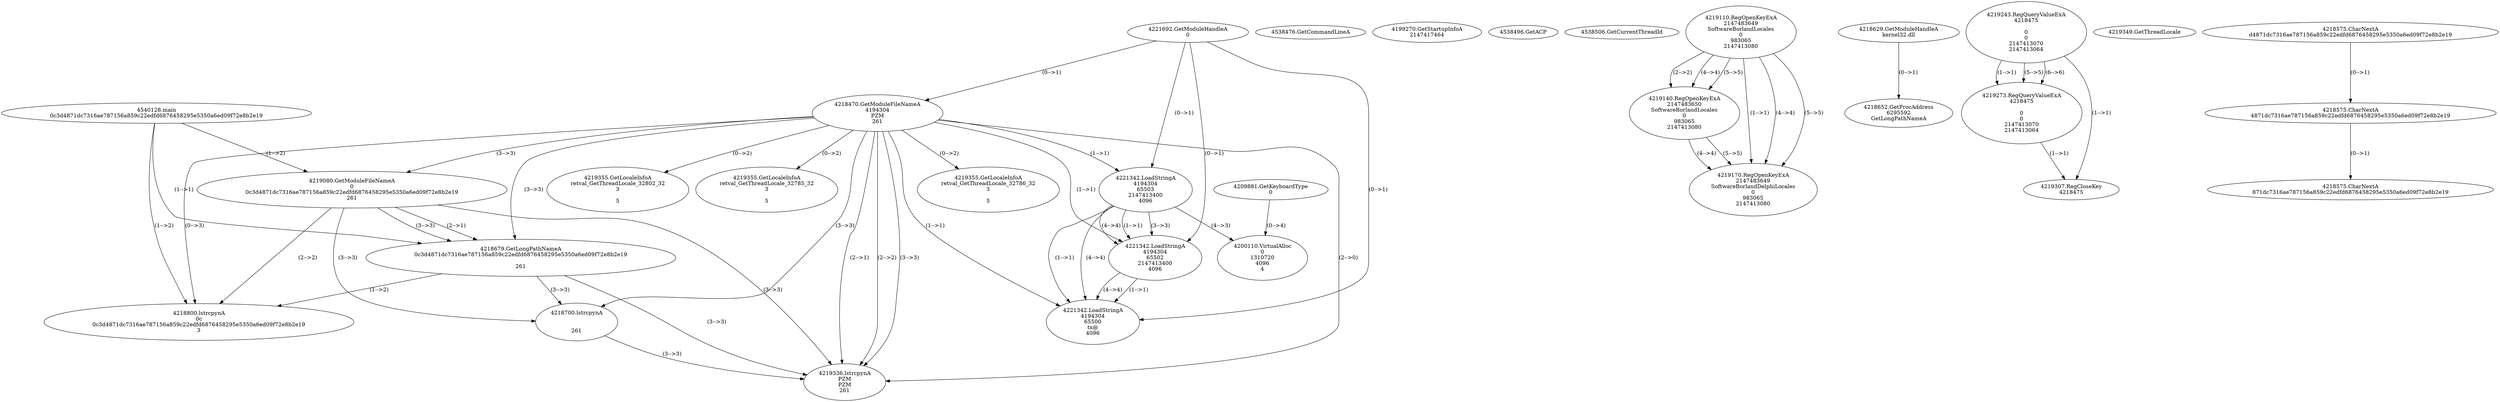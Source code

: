 // Global SCDG with merge call
digraph {
	0 [label="4540128.main
0c3d4871dc7316ae787156a859c22edfd6876458295e5350a6ed09f72e8b2e19"]
	1 [label="4221692.GetModuleHandleA
0"]
	2 [label="4209881.GetKeyboardType
0"]
	3 [label="4538476.GetCommandLineA
"]
	4 [label="4199270.GetStartupInfoA
2147417464"]
	5 [label="4538496.GetACP
"]
	6 [label="4538506.GetCurrentThreadId
"]
	7 [label="4218470.GetModuleFileNameA
4194304
PZM
261"]
	1 -> 7 [label="(0-->1)"]
	8 [label="4219080.GetModuleFileNameA
0
0c3d4871dc7316ae787156a859c22edfd6876458295e5350a6ed09f72e8b2e19
261"]
	0 -> 8 [label="(1-->2)"]
	7 -> 8 [label="(3-->3)"]
	9 [label="4219110.RegOpenKeyExA
2147483649
Software\Borland\Locales
0
983065
2147413080"]
	10 [label="4218629.GetModuleHandleA
kernel32.dll"]
	11 [label="4218652.GetProcAddress
6295592
GetLongPathNameA"]
	10 -> 11 [label="(0-->1)"]
	12 [label="4218679.GetLongPathNameA
0c3d4871dc7316ae787156a859c22edfd6876458295e5350a6ed09f72e8b2e19

261"]
	0 -> 12 [label="(1-->1)"]
	8 -> 12 [label="(2-->1)"]
	7 -> 12 [label="(3-->3)"]
	8 -> 12 [label="(3-->3)"]
	13 [label="4218700.lstrcpynA


261"]
	7 -> 13 [label="(3-->3)"]
	8 -> 13 [label="(3-->3)"]
	12 -> 13 [label="(3-->3)"]
	14 [label="4219243.RegQueryValueExA
4218475

0
0
2147413070
2147413064"]
	15 [label="4219273.RegQueryValueExA
4218475

0
0
2147413070
2147413064"]
	14 -> 15 [label="(1-->1)"]
	14 -> 15 [label="(5-->5)"]
	14 -> 15 [label="(6-->6)"]
	16 [label="4219307.RegCloseKey
4218475"]
	14 -> 16 [label="(1-->1)"]
	15 -> 16 [label="(1-->1)"]
	17 [label="4219336.lstrcpynA
PZM
PZM
261"]
	7 -> 17 [label="(2-->1)"]
	7 -> 17 [label="(2-->2)"]
	7 -> 17 [label="(3-->3)"]
	8 -> 17 [label="(3-->3)"]
	12 -> 17 [label="(3-->3)"]
	13 -> 17 [label="(3-->3)"]
	7 -> 17 [label="(2-->0)"]
	18 [label="4219349.GetThreadLocale
"]
	19 [label="4219355.GetLocaleInfoA
retval_GetThreadLocale_32802_32
3

5"]
	7 -> 19 [label="(0-->2)"]
	20 [label="4219140.RegOpenKeyExA
2147483650
Software\Borland\Locales
0
983065
2147413080"]
	9 -> 20 [label="(2-->2)"]
	9 -> 20 [label="(4-->4)"]
	9 -> 20 [label="(5-->5)"]
	21 [label="4219170.RegOpenKeyExA
2147483649
Software\Borland\Delphi\Locales
0
983065
2147413080"]
	9 -> 21 [label="(1-->1)"]
	9 -> 21 [label="(4-->4)"]
	20 -> 21 [label="(4-->4)"]
	9 -> 21 [label="(5-->5)"]
	20 -> 21 [label="(5-->5)"]
	22 [label="4218800.lstrcpynA
0c
0c3d4871dc7316ae787156a859c22edfd6876458295e5350a6ed09f72e8b2e19
3"]
	0 -> 22 [label="(1-->2)"]
	8 -> 22 [label="(2-->2)"]
	12 -> 22 [label="(1-->2)"]
	7 -> 22 [label="(0-->3)"]
	23 [label="4218575.CharNextA
d4871dc7316ae787156a859c22edfd6876458295e5350a6ed09f72e8b2e19"]
	24 [label="4218575.CharNextA
4871dc7316ae787156a859c22edfd6876458295e5350a6ed09f72e8b2e19"]
	23 -> 24 [label="(0-->1)"]
	25 [label="4218575.CharNextA
871dc7316ae787156a859c22edfd6876458295e5350a6ed09f72e8b2e19"]
	24 -> 25 [label="(0-->1)"]
	26 [label="4219355.GetLocaleInfoA
retval_GetThreadLocale_32785_32
3

5"]
	7 -> 26 [label="(0-->2)"]
	27 [label="4221342.LoadStringA
4194304
65503
2147413400
4096"]
	1 -> 27 [label="(0-->1)"]
	7 -> 27 [label="(1-->1)"]
	28 [label="4221342.LoadStringA
4194304
65502
2147413400
4096"]
	1 -> 28 [label="(0-->1)"]
	7 -> 28 [label="(1-->1)"]
	27 -> 28 [label="(1-->1)"]
	27 -> 28 [label="(3-->3)"]
	27 -> 28 [label="(4-->4)"]
	29 [label="4221342.LoadStringA
4194304
65500
tx@
4096"]
	1 -> 29 [label="(0-->1)"]
	7 -> 29 [label="(1-->1)"]
	27 -> 29 [label="(1-->1)"]
	28 -> 29 [label="(1-->1)"]
	27 -> 29 [label="(4-->4)"]
	28 -> 29 [label="(4-->4)"]
	30 [label="4219355.GetLocaleInfoA
retval_GetThreadLocale_32786_32
3

5"]
	7 -> 30 [label="(0-->2)"]
	31 [label="4200110.VirtualAlloc
0
1310720
4096
4"]
	27 -> 31 [label="(4-->3)"]
	2 -> 31 [label="(0-->4)"]
}
